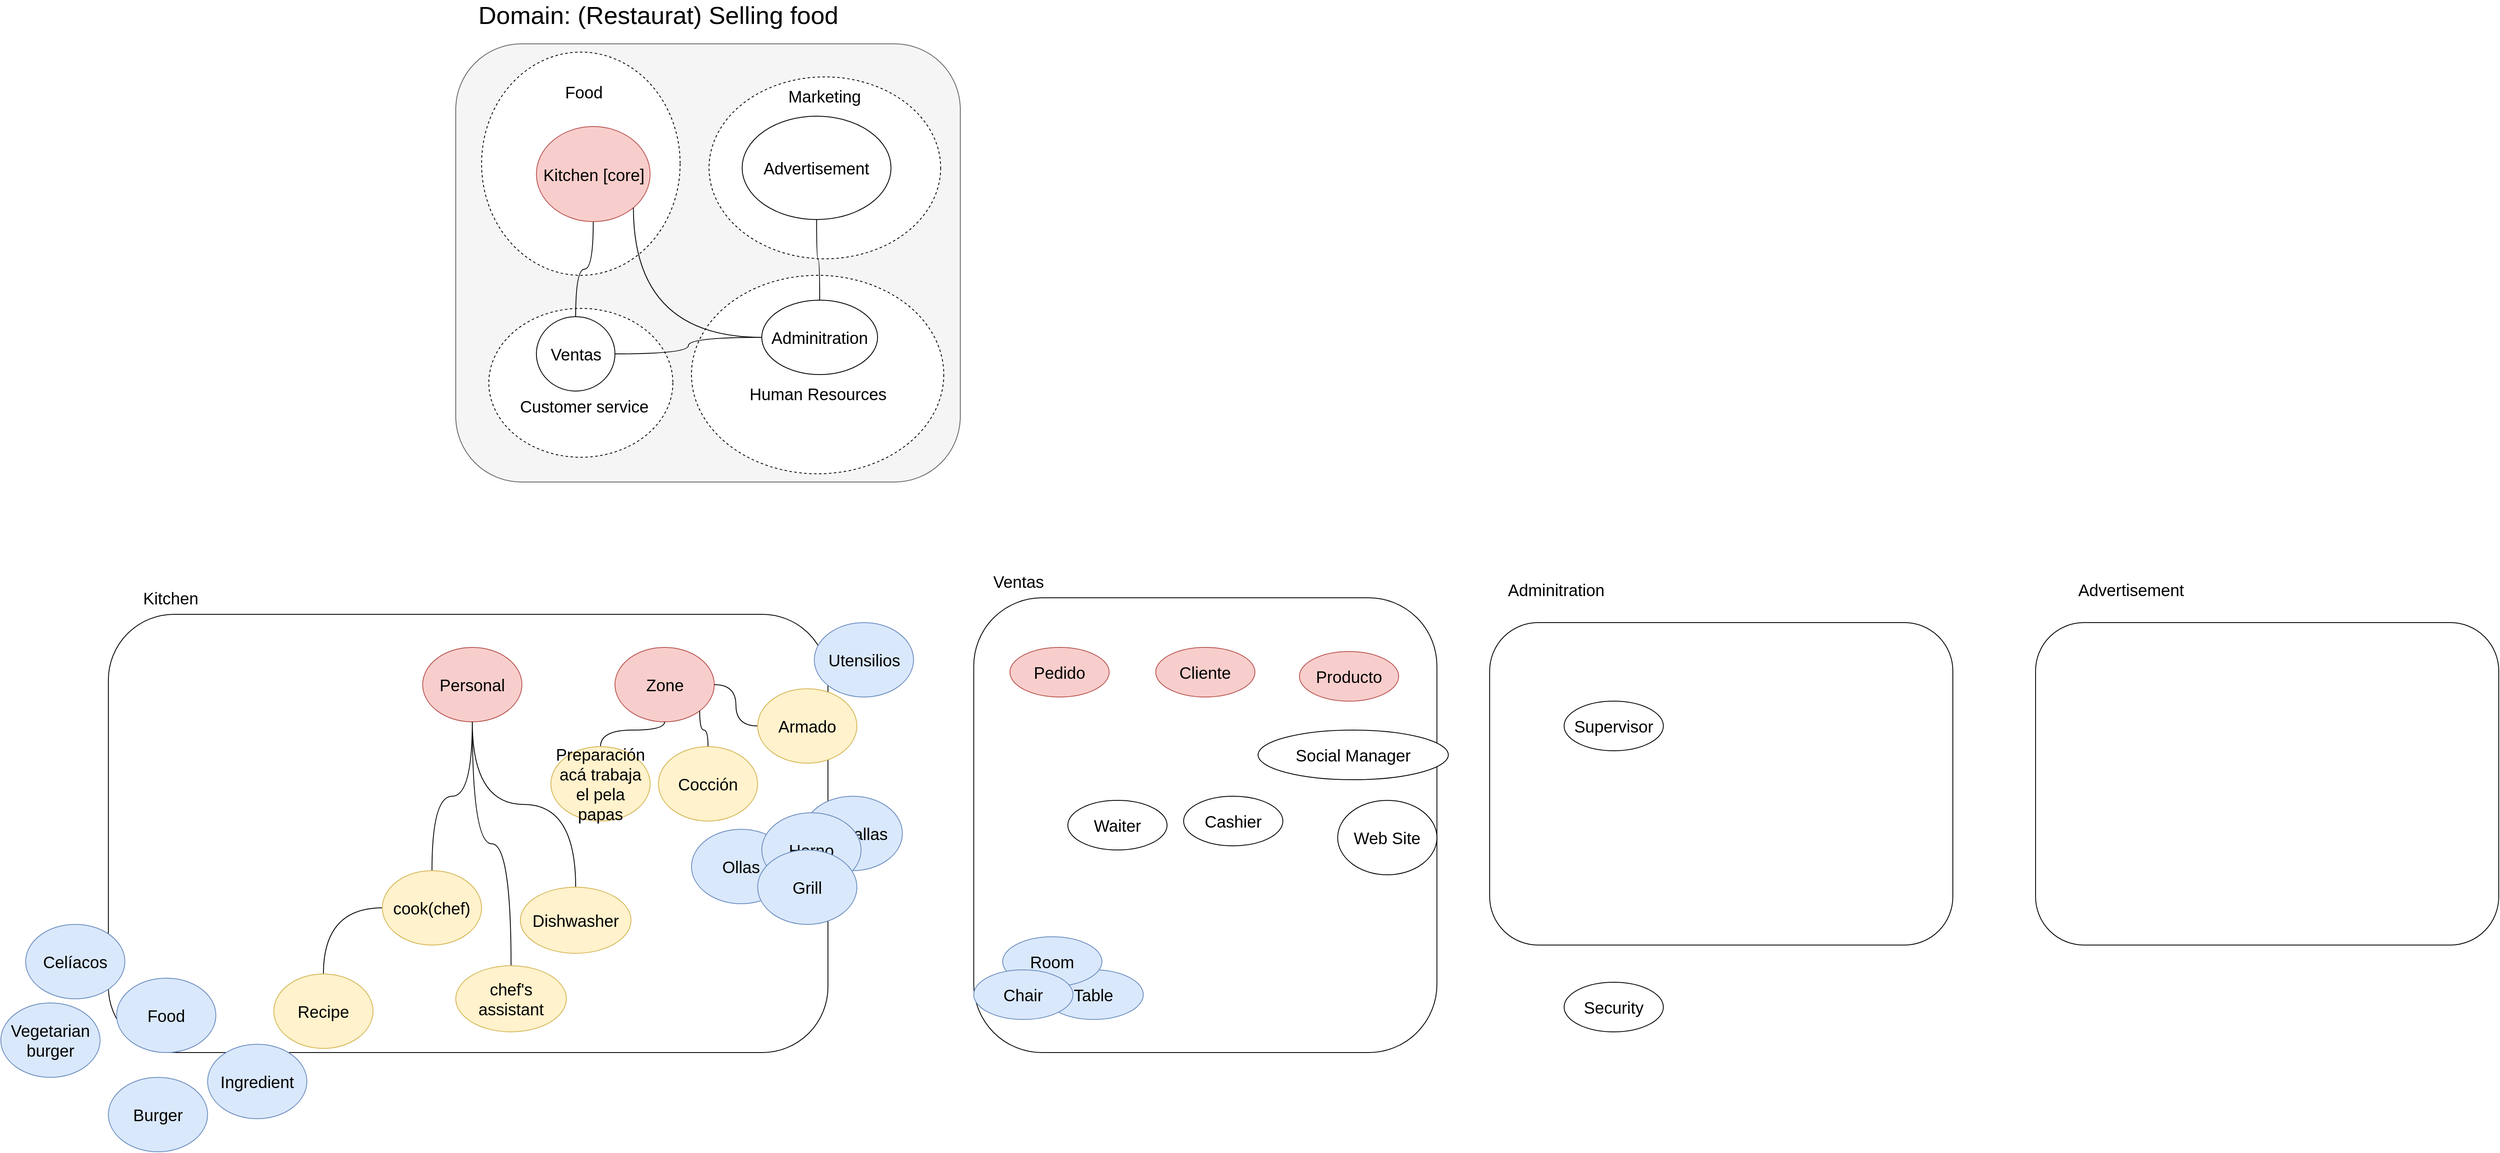 <mxfile version="20.2.0" type="github" pages="3">
  <diagram id="0bSmpJjXT4QHC9Z0yinY" name="Análisis">
    <mxGraphModel dx="2881" dy="1131" grid="1" gridSize="10" guides="1" tooltips="1" connect="1" arrows="1" fold="1" page="1" pageScale="1" pageWidth="850" pageHeight="1100" math="0" shadow="0">
      <root>
        <mxCell id="0" />
        <mxCell id="1" parent="0" />
        <mxCell id="-irWWOzhihdXzqLK1Ein-56" value="" style="rounded=1;whiteSpace=wrap;html=1;fontSize=20;fillColor=#f5f5f5;fontColor=#333333;strokeColor=#666666;" parent="1" vertex="1">
          <mxGeometry x="180" y="340" width="610" height="530" as="geometry" />
        </mxCell>
        <mxCell id="-irWWOzhihdXzqLK1Ein-37" value="" style="rounded=1;whiteSpace=wrap;html=1;fontSize=20;" parent="1" vertex="1">
          <mxGeometry x="-240" y="1030" width="870" height="530" as="geometry" />
        </mxCell>
        <mxCell id="-irWWOzhihdXzqLK1Ein-1" value="&lt;font style=&quot;font-size: 30px;&quot;&gt;Domain: (Restaurat) Selling food&lt;br&gt;&lt;/font&gt;" style="text;html=1;strokeColor=none;fillColor=none;align=center;verticalAlign=middle;whiteSpace=wrap;rounded=0;" parent="1" vertex="1">
          <mxGeometry x="116" y="290" width="617.5" height="30" as="geometry" />
        </mxCell>
        <mxCell id="-irWWOzhihdXzqLK1Ein-2" value="" style="ellipse;whiteSpace=wrap;html=1;fontSize=30;dashed=1;" parent="1" vertex="1">
          <mxGeometry x="211.25" y="350" width="240" height="270" as="geometry" />
        </mxCell>
        <mxCell id="-irWWOzhihdXzqLK1Ein-3" value="" style="ellipse;whiteSpace=wrap;html=1;fontSize=30;dashed=1;" parent="1" vertex="1">
          <mxGeometry x="486.25" y="380" width="280" height="220" as="geometry" />
        </mxCell>
        <mxCell id="-irWWOzhihdXzqLK1Ein-4" value="" style="ellipse;whiteSpace=wrap;html=1;fontSize=30;dashed=1;" parent="1" vertex="1">
          <mxGeometry x="220" y="660" width="222.5" height="180" as="geometry" />
        </mxCell>
        <mxCell id="-irWWOzhihdXzqLK1Ein-5" value="&lt;font style=&quot;font-size: 20px;&quot;&gt;Food&lt;/font&gt;" style="text;html=1;strokeColor=none;fillColor=none;align=center;verticalAlign=middle;whiteSpace=wrap;rounded=0;dashed=1;fontSize=30;" parent="1" vertex="1">
          <mxGeometry x="305" y="380" width="60" height="30" as="geometry" />
        </mxCell>
        <mxCell id="-irWWOzhihdXzqLK1Ein-6" value="&lt;font style=&quot;font-size: 20px;&quot;&gt;C&lt;/font&gt;&lt;font style=&quot;font-size: 20px;&quot;&gt;&lt;span class=&quot;VIiyi&quot; lang=&quot;en&quot;&gt;&lt;span data-number-of-phrases=&quot;1&quot; data-phrase-index=&quot;0&quot; data-language-to-translate-into=&quot;es&quot; data-language-for-alternatives=&quot;en&quot; class=&quot;JLqJ4b ChMk0b&quot;&gt;&lt;span class=&quot;Q4iAWc&quot;&gt;ustomer service&lt;/span&gt;&lt;/span&gt;&lt;/span&gt;&lt;/font&gt;" style="text;html=1;strokeColor=none;fillColor=none;align=center;verticalAlign=middle;whiteSpace=wrap;rounded=0;dashed=1;fontSize=30;" parent="1" vertex="1">
          <mxGeometry x="187.5" y="760" width="295" height="30" as="geometry" />
        </mxCell>
        <mxCell id="Ue44cO6_rPKiA-cW_K2B-14" style="edgeStyle=orthogonalEdgeStyle;curved=1;orthogonalLoop=1;jettySize=auto;html=1;endArrow=none;endFill=0;" edge="1" parent="1" source="-irWWOzhihdXzqLK1Ein-8" target="-irWWOzhihdXzqLK1Ein-63">
          <mxGeometry relative="1" as="geometry" />
        </mxCell>
        <mxCell id="-irWWOzhihdXzqLK1Ein-8" value="&lt;span class=&quot;VIiyi&quot; lang=&quot;en&quot;&gt;&lt;span data-number-of-phrases=&quot;1&quot; data-phrase-index=&quot;0&quot; data-language-to-translate-into=&quot;es&quot; data-language-for-alternatives=&quot;en&quot; class=&quot;JLqJ4b ChMk0b&quot;&gt;&lt;span class=&quot;Q4iAWc&quot;&gt;Kitchen [core]&lt;br&gt;&lt;/span&gt;&lt;/span&gt;&lt;/span&gt;" style="ellipse;whiteSpace=wrap;html=1;fontSize=20;fillColor=#f8cecc;strokeColor=#b85450;" parent="1" vertex="1">
          <mxGeometry x="277.5" y="440" width="137.5" height="115" as="geometry" />
        </mxCell>
        <mxCell id="-irWWOzhihdXzqLK1Ein-10" value="Advertisement" style="ellipse;whiteSpace=wrap;html=1;fontSize=20;" parent="1" vertex="1">
          <mxGeometry x="526.25" y="427.5" width="180" height="125" as="geometry" />
        </mxCell>
        <mxCell id="-irWWOzhihdXzqLK1Ein-11" value="&lt;font style=&quot;font-size: 20px;&quot;&gt;Marketing&lt;/font&gt;" style="text;html=1;strokeColor=none;fillColor=none;align=center;verticalAlign=middle;whiteSpace=wrap;rounded=0;dashed=1;fontSize=30;" parent="1" vertex="1">
          <mxGeometry x="566.25" y="390" width="120" height="20" as="geometry" />
        </mxCell>
        <mxCell id="-irWWOzhihdXzqLK1Ein-13" value="" style="ellipse;whiteSpace=wrap;html=1;fontSize=30;dashed=1;" parent="1" vertex="1">
          <mxGeometry x="465" y="620" width="305" height="240" as="geometry" />
        </mxCell>
        <mxCell id="Ue44cO6_rPKiA-cW_K2B-15" style="edgeStyle=orthogonalEdgeStyle;curved=1;orthogonalLoop=1;jettySize=auto;html=1;entryX=1;entryY=0.5;entryDx=0;entryDy=0;endArrow=none;endFill=0;" edge="1" parent="1" source="-irWWOzhihdXzqLK1Ein-15" target="-irWWOzhihdXzqLK1Ein-63">
          <mxGeometry relative="1" as="geometry" />
        </mxCell>
        <mxCell id="Ue44cO6_rPKiA-cW_K2B-16" style="edgeStyle=orthogonalEdgeStyle;curved=1;orthogonalLoop=1;jettySize=auto;html=1;entryX=1;entryY=1;entryDx=0;entryDy=0;endArrow=none;endFill=0;" edge="1" parent="1" source="-irWWOzhihdXzqLK1Ein-15" target="-irWWOzhihdXzqLK1Ein-8">
          <mxGeometry relative="1" as="geometry" />
        </mxCell>
        <mxCell id="Ue44cO6_rPKiA-cW_K2B-17" style="edgeStyle=orthogonalEdgeStyle;curved=1;orthogonalLoop=1;jettySize=auto;html=1;endArrow=none;endFill=0;" edge="1" parent="1" source="-irWWOzhihdXzqLK1Ein-15" target="-irWWOzhihdXzqLK1Ein-10">
          <mxGeometry relative="1" as="geometry" />
        </mxCell>
        <mxCell id="-irWWOzhihdXzqLK1Ein-15" value="Adminitration" style="ellipse;whiteSpace=wrap;html=1;fontSize=20;" parent="1" vertex="1">
          <mxGeometry x="550" y="650" width="140" height="90" as="geometry" />
        </mxCell>
        <mxCell id="-irWWOzhihdXzqLK1Ein-19" value="&lt;font style=&quot;font-size: 20px;&quot;&gt;Human Resources&lt;br&gt;&lt;/font&gt;" style="text;html=1;strokeColor=none;fillColor=none;align=center;verticalAlign=middle;whiteSpace=wrap;rounded=0;dashed=1;fontSize=30;" parent="1" vertex="1">
          <mxGeometry x="512.5" y="750" width="210" height="20" as="geometry" />
        </mxCell>
        <mxCell id="-irWWOzhihdXzqLK1Ein-21" value="Ingredient" style="ellipse;whiteSpace=wrap;html=1;fontSize=20;fillColor=#dae8fc;strokeColor=#6c8ebf;" parent="1" vertex="1">
          <mxGeometry x="-120" y="1550" width="120" height="90" as="geometry" />
        </mxCell>
        <mxCell id="Ue44cO6_rPKiA-cW_K2B-23" style="edgeStyle=orthogonalEdgeStyle;curved=1;orthogonalLoop=1;jettySize=auto;html=1;endArrow=none;endFill=0;" edge="1" parent="1" source="-irWWOzhihdXzqLK1Ein-22" target="Ue44cO6_rPKiA-cW_K2B-22">
          <mxGeometry relative="1" as="geometry" />
        </mxCell>
        <mxCell id="Ue44cO6_rPKiA-cW_K2B-53" style="edgeStyle=orthogonalEdgeStyle;curved=1;orthogonalLoop=1;jettySize=auto;html=1;endArrow=none;endFill=0;" edge="1" parent="1" source="-irWWOzhihdXzqLK1Ein-22" target="-irWWOzhihdXzqLK1Ein-24">
          <mxGeometry relative="1" as="geometry" />
        </mxCell>
        <mxCell id="-irWWOzhihdXzqLK1Ein-22" value="cook(chef)" style="ellipse;whiteSpace=wrap;html=1;fontSize=20;fillColor=#fff2cc;strokeColor=#d6b656;" parent="1" vertex="1">
          <mxGeometry x="91.25" y="1340" width="120" height="90" as="geometry" />
        </mxCell>
        <mxCell id="-irWWOzhihdXzqLK1Ein-24" value="Recipe" style="ellipse;whiteSpace=wrap;html=1;fontSize=20;fillColor=#fff2cc;strokeColor=#d6b656;" parent="1" vertex="1">
          <mxGeometry x="-40" y="1465" width="120" height="90" as="geometry" />
        </mxCell>
        <mxCell id="-irWWOzhihdXzqLK1Ein-36" value="&lt;span class=&quot;VIiyi&quot; lang=&quot;en&quot;&gt;&lt;span data-number-of-phrases=&quot;1&quot; data-phrase-index=&quot;0&quot; data-language-to-translate-into=&quot;es&quot; data-language-for-alternatives=&quot;en&quot; class=&quot;JLqJ4b ChMk0b&quot;&gt;&lt;span class=&quot;Q4iAWc&quot;&gt;Kitchen &lt;/span&gt;&lt;/span&gt;&lt;/span&gt;" style="text;html=1;align=center;verticalAlign=middle;resizable=0;points=[];autosize=1;strokeColor=none;fillColor=none;fontSize=20;" parent="1" vertex="1">
          <mxGeometry x="-210" y="990" width="90" height="40" as="geometry" />
        </mxCell>
        <mxCell id="-irWWOzhihdXzqLK1Ein-38" value="" style="rounded=1;whiteSpace=wrap;html=1;fontSize=20;" parent="1" vertex="1">
          <mxGeometry x="806.25" y="1010" width="560" height="550" as="geometry" />
        </mxCell>
        <mxCell id="-irWWOzhihdXzqLK1Ein-39" value="Ventas" style="text;html=1;align=center;verticalAlign=middle;resizable=0;points=[];autosize=1;strokeColor=none;fillColor=none;fontSize=20;" parent="1" vertex="1">
          <mxGeometry x="820" y="970" width="80" height="40" as="geometry" />
        </mxCell>
        <mxCell id="-irWWOzhihdXzqLK1Ein-42" value="Advertisement" style="text;html=1;align=center;verticalAlign=middle;resizable=0;points=[];autosize=1;strokeColor=none;fillColor=none;fontSize=20;" parent="1" vertex="1">
          <mxGeometry x="2130" y="980" width="150" height="40" as="geometry" />
        </mxCell>
        <mxCell id="-irWWOzhihdXzqLK1Ein-43" value="" style="rounded=1;whiteSpace=wrap;html=1;fontSize=20;" parent="1" vertex="1">
          <mxGeometry x="2090" y="1040" width="560" height="390" as="geometry" />
        </mxCell>
        <mxCell id="-irWWOzhihdXzqLK1Ein-44" value="Adminitration" style="text;html=1;align=center;verticalAlign=middle;resizable=0;points=[];autosize=1;strokeColor=none;fillColor=none;fontSize=20;" parent="1" vertex="1">
          <mxGeometry x="1440" y="980" width="140" height="40" as="geometry" />
        </mxCell>
        <mxCell id="-irWWOzhihdXzqLK1Ein-45" value="" style="rounded=1;whiteSpace=wrap;html=1;fontSize=20;" parent="1" vertex="1">
          <mxGeometry x="1430" y="1040" width="560" height="390" as="geometry" />
        </mxCell>
        <mxCell id="-irWWOzhihdXzqLK1Ein-46" value="Waiter" style="ellipse;whiteSpace=wrap;html=1;fontSize=20;" parent="1" vertex="1">
          <mxGeometry x="920" y="1255" width="120" height="60" as="geometry" />
        </mxCell>
        <mxCell id="-irWWOzhihdXzqLK1Ein-47" value="Cashier" style="ellipse;whiteSpace=wrap;html=1;fontSize=20;" parent="1" vertex="1">
          <mxGeometry x="1060" y="1250" width="120" height="60" as="geometry" />
        </mxCell>
        <mxCell id="-irWWOzhihdXzqLK1Ein-48" value="Table" style="ellipse;whiteSpace=wrap;html=1;fontSize=20;fillColor=#dae8fc;strokeColor=#6c8ebf;" parent="1" vertex="1">
          <mxGeometry x="891.25" y="1460" width="120" height="60" as="geometry" />
        </mxCell>
        <mxCell id="-irWWOzhihdXzqLK1Ein-49" value="Web Site" style="ellipse;whiteSpace=wrap;html=1;fontSize=20;direction=west;" parent="1" vertex="1">
          <mxGeometry x="1246.25" y="1255" width="120" height="90" as="geometry" />
        </mxCell>
        <mxCell id="-irWWOzhihdXzqLK1Ein-50" value="Social Manager" style="ellipse;whiteSpace=wrap;html=1;fontSize=20;" parent="1" vertex="1">
          <mxGeometry x="1150" y="1170" width="230" height="60" as="geometry" />
        </mxCell>
        <mxCell id="-irWWOzhihdXzqLK1Ein-51" value="Room" style="ellipse;whiteSpace=wrap;html=1;fontSize=20;fillColor=#dae8fc;strokeColor=#6c8ebf;" parent="1" vertex="1">
          <mxGeometry x="841.25" y="1420" width="120" height="60" as="geometry" />
        </mxCell>
        <mxCell id="-irWWOzhihdXzqLK1Ein-52" value="Chair" style="ellipse;whiteSpace=wrap;html=1;fontSize=20;fillColor=#dae8fc;strokeColor=#6c8ebf;" parent="1" vertex="1">
          <mxGeometry x="806.25" y="1460" width="120" height="60" as="geometry" />
        </mxCell>
        <mxCell id="-irWWOzhihdXzqLK1Ein-54" value="Burger" style="ellipse;whiteSpace=wrap;html=1;fontSize=20;fillColor=#dae8fc;strokeColor=#6c8ebf;" parent="1" vertex="1">
          <mxGeometry x="-240" y="1590" width="120" height="90" as="geometry" />
        </mxCell>
        <mxCell id="-irWWOzhihdXzqLK1Ein-55" value="Vegetarian burger" style="ellipse;whiteSpace=wrap;html=1;fontSize=20;fillColor=#dae8fc;strokeColor=#6c8ebf;" parent="1" vertex="1">
          <mxGeometry x="-370" y="1500" width="120" height="90" as="geometry" />
        </mxCell>
        <mxCell id="-irWWOzhihdXzqLK1Ein-57" value="Security" style="ellipse;whiteSpace=wrap;html=1;fontSize=20;" parent="1" vertex="1">
          <mxGeometry x="1520" y="1475" width="120" height="60" as="geometry" />
        </mxCell>
        <mxCell id="-irWWOzhihdXzqLK1Ein-58" value="Supervisor" style="ellipse;whiteSpace=wrap;html=1;fontSize=20;" parent="1" vertex="1">
          <mxGeometry x="1520" y="1135" width="120" height="60" as="geometry" />
        </mxCell>
        <mxCell id="Ue44cO6_rPKiA-cW_K2B-24" style="edgeStyle=orthogonalEdgeStyle;curved=1;orthogonalLoop=1;jettySize=auto;html=1;endArrow=none;endFill=0;" edge="1" parent="1" source="-irWWOzhihdXzqLK1Ein-59" target="Ue44cO6_rPKiA-cW_K2B-22">
          <mxGeometry relative="1" as="geometry" />
        </mxCell>
        <mxCell id="-irWWOzhihdXzqLK1Ein-59" value="&lt;span class=&quot;VIiyi&quot; lang=&quot;en&quot;&gt;&lt;span data-number-of-phrases=&quot;1&quot; data-phrase-index=&quot;0&quot; data-language-to-translate-into=&quot;es&quot; data-language-for-alternatives=&quot;en&quot; class=&quot;JLqJ4b ChMk0b&quot;&gt;&lt;span class=&quot;Q4iAWc&quot;&gt;chef&#39;s assistant&lt;/span&gt;&lt;/span&gt;&lt;/span&gt;" style="ellipse;whiteSpace=wrap;html=1;fontSize=20;fillColor=#fff2cc;strokeColor=#d6b656;" parent="1" vertex="1">
          <mxGeometry x="180" y="1455" width="133.75" height="80" as="geometry" />
        </mxCell>
        <mxCell id="-irWWOzhihdXzqLK1Ein-63" value="Ventas" style="ellipse;whiteSpace=wrap;html=1;fontSize=20;" parent="1" vertex="1">
          <mxGeometry x="277.5" y="670" width="95" height="90" as="geometry" />
        </mxCell>
        <mxCell id="Ue44cO6_rPKiA-cW_K2B-1" style="edgeStyle=orthogonalEdgeStyle;rounded=0;orthogonalLoop=1;jettySize=auto;html=1;exitX=0.5;exitY=1;exitDx=0;exitDy=0;" edge="1" parent="1" source="-irWWOzhihdXzqLK1Ein-6" target="-irWWOzhihdXzqLK1Ein-6">
          <mxGeometry relative="1" as="geometry" />
        </mxCell>
        <mxCell id="Ue44cO6_rPKiA-cW_K2B-18" value="Ollas" style="ellipse;whiteSpace=wrap;html=1;fontSize=20;fillColor=#dae8fc;strokeColor=#6c8ebf;" vertex="1" parent="1">
          <mxGeometry x="465" y="1290" width="120" height="90" as="geometry" />
        </mxCell>
        <mxCell id="Ue44cO6_rPKiA-cW_K2B-22" value="Personal" style="ellipse;whiteSpace=wrap;html=1;fontSize=20;fillColor=#f8cecc;strokeColor=#b85450;" vertex="1" parent="1">
          <mxGeometry x="140" y="1070" width="120" height="90" as="geometry" />
        </mxCell>
        <mxCell id="Ue44cO6_rPKiA-cW_K2B-32" style="edgeStyle=orthogonalEdgeStyle;curved=1;orthogonalLoop=1;jettySize=auto;html=1;endArrow=none;endFill=0;" edge="1" parent="1" source="Ue44cO6_rPKiA-cW_K2B-31" target="Ue44cO6_rPKiA-cW_K2B-22">
          <mxGeometry relative="1" as="geometry" />
        </mxCell>
        <mxCell id="Ue44cO6_rPKiA-cW_K2B-31" value="&lt;span class=&quot;VIiyi&quot; lang=&quot;en&quot;&gt;&lt;span data-number-of-phrases=&quot;1&quot; data-phrase-index=&quot;0&quot; data-language-to-translate-into=&quot;es&quot; data-language-for-alternatives=&quot;en&quot; class=&quot;JLqJ4b ChMk0b&quot;&gt;&lt;span class=&quot;Q4iAWc&quot;&gt;Dishwasher&lt;/span&gt;&lt;/span&gt;&lt;/span&gt;" style="ellipse;whiteSpace=wrap;html=1;fontSize=20;fillColor=#fff2cc;strokeColor=#d6b656;" vertex="1" parent="1">
          <mxGeometry x="258.13" y="1360" width="133.75" height="80" as="geometry" />
        </mxCell>
        <mxCell id="Ue44cO6_rPKiA-cW_K2B-33" value="Hornallas" style="ellipse;whiteSpace=wrap;html=1;fontSize=20;fillColor=#dae8fc;strokeColor=#6c8ebf;" vertex="1" parent="1">
          <mxGeometry x="600" y="1250" width="120" height="90" as="geometry" />
        </mxCell>
        <mxCell id="Ue44cO6_rPKiA-cW_K2B-38" value="Zone" style="ellipse;whiteSpace=wrap;html=1;fontSize=20;fillColor=#f8cecc;strokeColor=#b85450;" vertex="1" parent="1">
          <mxGeometry x="372.5" y="1070" width="120" height="90" as="geometry" />
        </mxCell>
        <mxCell id="Ue44cO6_rPKiA-cW_K2B-46" style="edgeStyle=orthogonalEdgeStyle;curved=1;orthogonalLoop=1;jettySize=auto;html=1;entryX=1;entryY=1;entryDx=0;entryDy=0;endArrow=none;endFill=0;" edge="1" parent="1" source="Ue44cO6_rPKiA-cW_K2B-39" target="Ue44cO6_rPKiA-cW_K2B-38">
          <mxGeometry relative="1" as="geometry" />
        </mxCell>
        <mxCell id="Ue44cO6_rPKiA-cW_K2B-39" value="Cocción" style="ellipse;whiteSpace=wrap;html=1;fontSize=20;fillColor=#fff2cc;strokeColor=#d6b656;" vertex="1" parent="1">
          <mxGeometry x="425" y="1190" width="120" height="90" as="geometry" />
        </mxCell>
        <mxCell id="Ue44cO6_rPKiA-cW_K2B-45" style="edgeStyle=orthogonalEdgeStyle;curved=1;orthogonalLoop=1;jettySize=auto;html=1;endArrow=none;endFill=0;" edge="1" parent="1" source="Ue44cO6_rPKiA-cW_K2B-40" target="Ue44cO6_rPKiA-cW_K2B-38">
          <mxGeometry relative="1" as="geometry" />
        </mxCell>
        <mxCell id="Ue44cO6_rPKiA-cW_K2B-40" value="Preparación acá trabaja el pela papas" style="ellipse;whiteSpace=wrap;html=1;fontSize=20;fillColor=#fff2cc;strokeColor=#d6b656;" vertex="1" parent="1">
          <mxGeometry x="295" y="1190" width="120" height="90" as="geometry" />
        </mxCell>
        <mxCell id="Ue44cO6_rPKiA-cW_K2B-41" value="Horno" style="ellipse;whiteSpace=wrap;html=1;fontSize=20;fillColor=#dae8fc;strokeColor=#6c8ebf;" vertex="1" parent="1">
          <mxGeometry x="550" y="1270" width="120" height="90" as="geometry" />
        </mxCell>
        <mxCell id="Ue44cO6_rPKiA-cW_K2B-42" value="Grill" style="ellipse;whiteSpace=wrap;html=1;fontSize=20;fillColor=#dae8fc;strokeColor=#6c8ebf;" vertex="1" parent="1">
          <mxGeometry x="545" y="1315" width="120" height="90" as="geometry" />
        </mxCell>
        <mxCell id="Ue44cO6_rPKiA-cW_K2B-43" value="Utensilios" style="ellipse;whiteSpace=wrap;html=1;fontSize=20;fillColor=#dae8fc;strokeColor=#6c8ebf;" vertex="1" parent="1">
          <mxGeometry x="613.5" y="1040" width="120" height="90" as="geometry" />
        </mxCell>
        <mxCell id="Ue44cO6_rPKiA-cW_K2B-47" value="Food" style="ellipse;whiteSpace=wrap;html=1;fontSize=20;fillColor=#dae8fc;strokeColor=#6c8ebf;" vertex="1" parent="1">
          <mxGeometry x="-230" y="1470" width="120" height="90" as="geometry" />
        </mxCell>
        <mxCell id="Ue44cO6_rPKiA-cW_K2B-51" value="Celíacos" style="ellipse;whiteSpace=wrap;html=1;fontSize=20;fillColor=#dae8fc;strokeColor=#6c8ebf;" vertex="1" parent="1">
          <mxGeometry x="-340" y="1405" width="120" height="90" as="geometry" />
        </mxCell>
        <mxCell id="Ue44cO6_rPKiA-cW_K2B-55" style="edgeStyle=orthogonalEdgeStyle;curved=1;orthogonalLoop=1;jettySize=auto;html=1;endArrow=none;endFill=0;" edge="1" parent="1" source="Ue44cO6_rPKiA-cW_K2B-54" target="Ue44cO6_rPKiA-cW_K2B-38">
          <mxGeometry relative="1" as="geometry" />
        </mxCell>
        <mxCell id="Ue44cO6_rPKiA-cW_K2B-54" value="Armado" style="ellipse;whiteSpace=wrap;html=1;fontSize=20;fillColor=#fff2cc;strokeColor=#d6b656;" vertex="1" parent="1">
          <mxGeometry x="545" y="1120" width="120" height="90" as="geometry" />
        </mxCell>
        <mxCell id="Ue44cO6_rPKiA-cW_K2B-56" value="Producto" style="ellipse;whiteSpace=wrap;html=1;fontSize=20;fillColor=#f8cecc;strokeColor=#b85450;" vertex="1" parent="1">
          <mxGeometry x="1200" y="1075" width="120" height="60" as="geometry" />
        </mxCell>
        <mxCell id="Ue44cO6_rPKiA-cW_K2B-58" value="Pedido" style="ellipse;whiteSpace=wrap;html=1;fontSize=20;fillColor=#f8cecc;strokeColor=#b85450;" vertex="1" parent="1">
          <mxGeometry x="850" y="1070" width="120" height="60" as="geometry" />
        </mxCell>
        <mxCell id="Ue44cO6_rPKiA-cW_K2B-59" value="Cliente" style="ellipse;whiteSpace=wrap;html=1;fontSize=20;fillColor=#f8cecc;strokeColor=#b85450;" vertex="1" parent="1">
          <mxGeometry x="1026.25" y="1070" width="120" height="60" as="geometry" />
        </mxCell>
      </root>
    </mxGraphModel>
  </diagram>
  <diagram id="92EMf9NmiPNLdvf561jD" name="Modelo de dominio">
    <mxGraphModel dx="1422" dy="792" grid="1" gridSize="10" guides="1" tooltips="1" connect="1" arrows="1" fold="1" page="1" pageScale="1" pageWidth="850" pageHeight="1100" math="0" shadow="0">
      <root>
        <mxCell id="0" />
        <mxCell id="1" parent="0" />
      </root>
    </mxGraphModel>
  </diagram>
  <diagram id="ce15cj5fZXZKw39M88a2" name="Eventos de dominios">
    <mxGraphModel dx="1422" dy="792" grid="1" gridSize="10" guides="1" tooltips="1" connect="1" arrows="1" fold="1" page="1" pageScale="1" pageWidth="850" pageHeight="1100" math="0" shadow="0">
      <root>
        <mxCell id="0" />
        <mxCell id="1" parent="0" />
      </root>
    </mxGraphModel>
  </diagram>
</mxfile>

